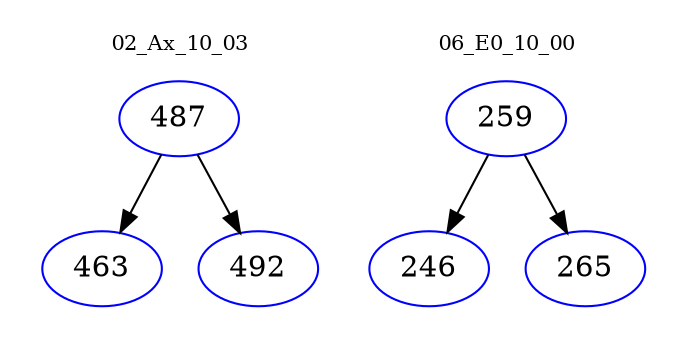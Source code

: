 digraph{
subgraph cluster_0 {
color = white
label = "02_Ax_10_03";
fontsize=10;
T0_487 [label="487", color="blue"]
T0_487 -> T0_463 [color="black"]
T0_463 [label="463", color="blue"]
T0_487 -> T0_492 [color="black"]
T0_492 [label="492", color="blue"]
}
subgraph cluster_1 {
color = white
label = "06_E0_10_00";
fontsize=10;
T1_259 [label="259", color="blue"]
T1_259 -> T1_246 [color="black"]
T1_246 [label="246", color="blue"]
T1_259 -> T1_265 [color="black"]
T1_265 [label="265", color="blue"]
}
}
